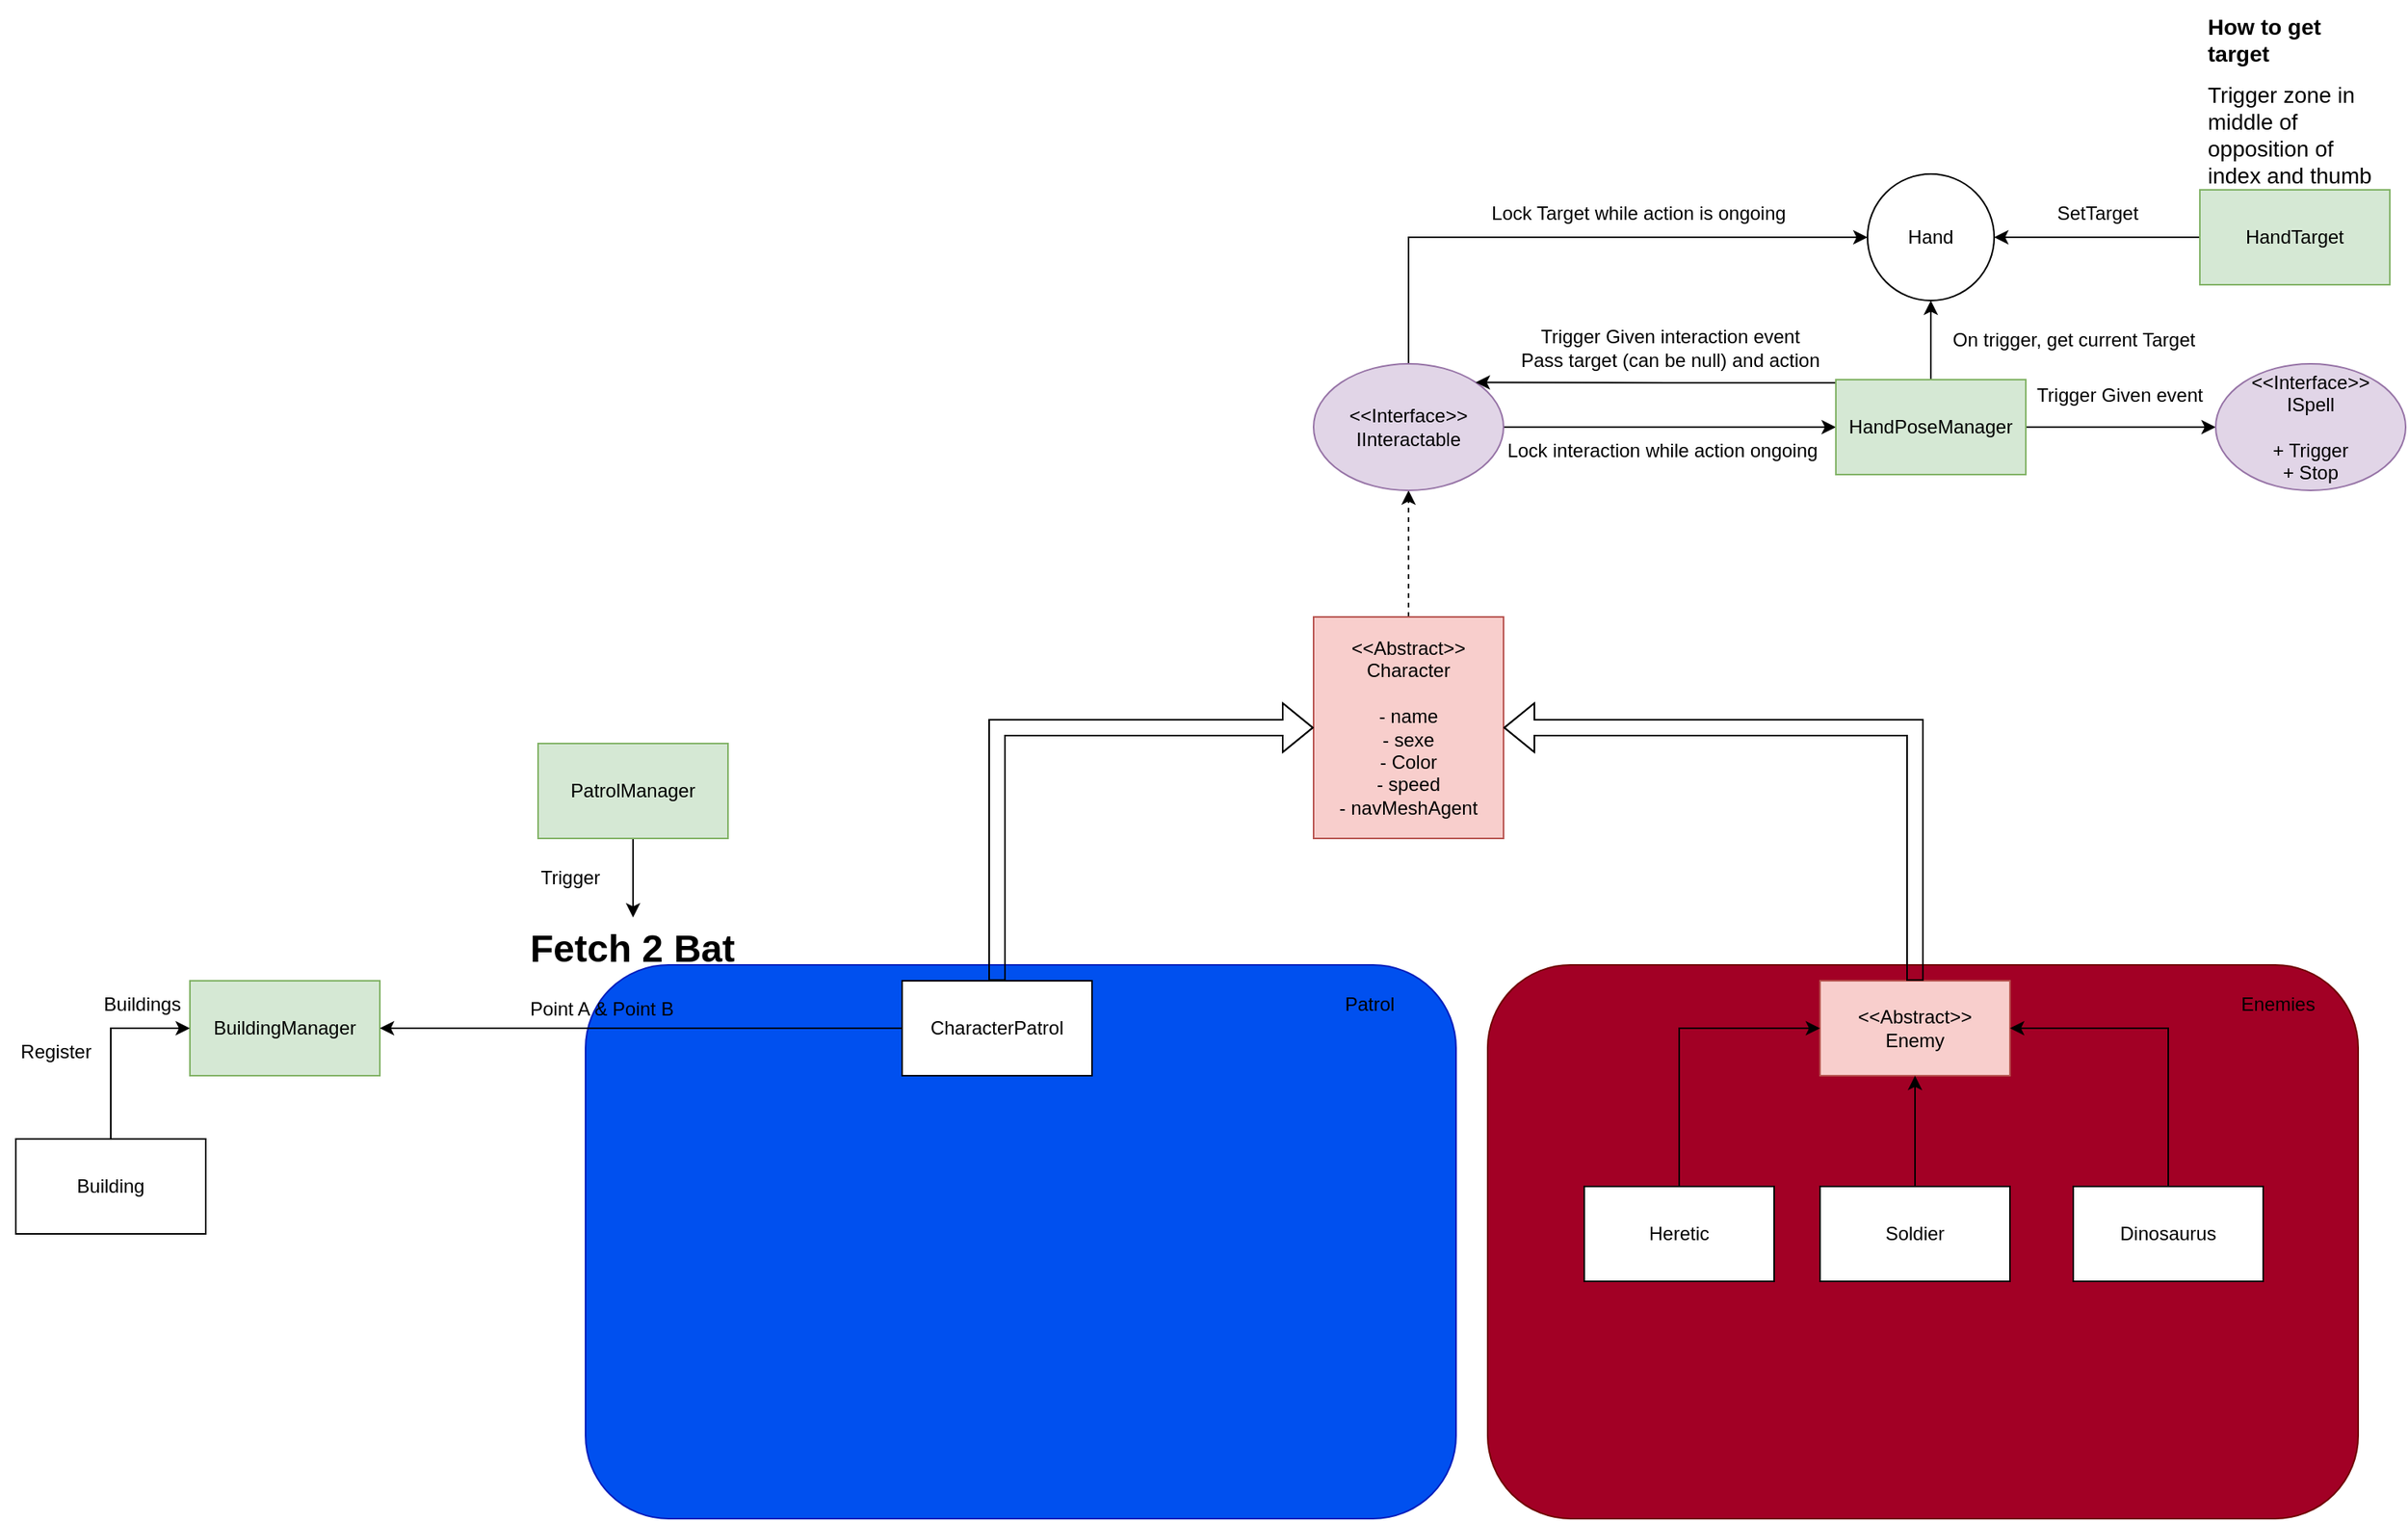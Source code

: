 <mxfile version="23.1.6" type="github">
  <diagram name="Page-1" id="LIlpPFdDfvENEXWfj_1C">
    <mxGraphModel dx="683" dy="1528" grid="1" gridSize="10" guides="1" tooltips="1" connect="1" arrows="1" fold="1" page="1" pageScale="1" pageWidth="827" pageHeight="1169" math="0" shadow="0">
      <root>
        <mxCell id="0" />
        <mxCell id="1" parent="0" />
        <mxCell id="VXe5KcjDZaze5e-VG5NV-1" value="BuildingManager" style="rounded=0;whiteSpace=wrap;html=1;fillColor=#d5e8d4;strokeColor=#82b366;" parent="1" vertex="1">
          <mxGeometry x="360" y="190" width="120" height="60" as="geometry" />
        </mxCell>
        <mxCell id="VXe5KcjDZaze5e-VG5NV-3" style="edgeStyle=orthogonalEdgeStyle;rounded=0;orthogonalLoop=1;jettySize=auto;html=1;entryX=0;entryY=0.5;entryDx=0;entryDy=0;" parent="1" source="VXe5KcjDZaze5e-VG5NV-2" target="VXe5KcjDZaze5e-VG5NV-1" edge="1">
          <mxGeometry relative="1" as="geometry" />
        </mxCell>
        <mxCell id="VXe5KcjDZaze5e-VG5NV-2" value="Building" style="rounded=0;whiteSpace=wrap;html=1;" parent="1" vertex="1">
          <mxGeometry x="250" y="290" width="120" height="60" as="geometry" />
        </mxCell>
        <mxCell id="VXe5KcjDZaze5e-VG5NV-4" value="Register" style="text;html=1;align=center;verticalAlign=middle;resizable=0;points=[];autosize=1;strokeColor=none;fillColor=none;" parent="1" vertex="1">
          <mxGeometry x="240" y="220" width="70" height="30" as="geometry" />
        </mxCell>
        <mxCell id="VXe5KcjDZaze5e-VG5NV-5" value="Buildings" style="text;html=1;align=center;verticalAlign=middle;whiteSpace=wrap;rounded=0;" parent="1" vertex="1">
          <mxGeometry x="300" y="190" width="60" height="30" as="geometry" />
        </mxCell>
        <mxCell id="VXe5KcjDZaze5e-VG5NV-6" value="" style="rounded=1;whiteSpace=wrap;html=1;fillColor=#0050ef;strokeColor=#001DBC;fontColor=#ffffff;" parent="1" vertex="1">
          <mxGeometry x="610" y="180" width="550" height="350" as="geometry" />
        </mxCell>
        <mxCell id="VXe5KcjDZaze5e-VG5NV-7" value="Patrol" style="text;html=1;align=center;verticalAlign=middle;resizable=0;points=[];autosize=1;strokeColor=none;fillColor=none;" parent="1" vertex="1">
          <mxGeometry x="1080" y="190" width="50" height="30" as="geometry" />
        </mxCell>
        <mxCell id="UoYRtUTGC79nocU-Y7vq-10" style="edgeStyle=orthogonalEdgeStyle;rounded=0;orthogonalLoop=1;jettySize=auto;html=1;entryX=0.5;entryY=1;entryDx=0;entryDy=0;dashed=1;" parent="1" source="VXe5KcjDZaze5e-VG5NV-8" target="UoYRtUTGC79nocU-Y7vq-9" edge="1">
          <mxGeometry relative="1" as="geometry" />
        </mxCell>
        <mxCell id="VXe5KcjDZaze5e-VG5NV-8" value="&amp;lt;&amp;lt;Abstract&amp;gt;&amp;gt;&lt;br&gt;Character&lt;br&gt;&lt;br&gt;- name&lt;br&gt;- sexe&lt;br&gt;- Color&lt;br&gt;- speed&lt;br&gt;- navMeshAgent" style="rounded=0;whiteSpace=wrap;html=1;fillColor=#f8cecc;strokeColor=#b85450;" parent="1" vertex="1">
          <mxGeometry x="1070" y="-40" width="120" height="140" as="geometry" />
        </mxCell>
        <mxCell id="VXe5KcjDZaze5e-VG5NV-11" style="edgeStyle=orthogonalEdgeStyle;rounded=0;orthogonalLoop=1;jettySize=auto;html=1;entryX=1;entryY=0.5;entryDx=0;entryDy=0;" parent="1" source="VXe5KcjDZaze5e-VG5NV-9" target="VXe5KcjDZaze5e-VG5NV-1" edge="1">
          <mxGeometry relative="1" as="geometry" />
        </mxCell>
        <mxCell id="VXe5KcjDZaze5e-VG5NV-9" value="CharacterPatrol" style="rounded=0;whiteSpace=wrap;html=1;" parent="1" vertex="1">
          <mxGeometry x="810" y="190" width="120" height="60" as="geometry" />
        </mxCell>
        <mxCell id="VXe5KcjDZaze5e-VG5NV-10" value="&lt;h1&gt;Fetch 2 Bat&lt;/h1&gt;&lt;p&gt;Point A &amp;amp; Point B&lt;/p&gt;" style="text;html=1;spacing=5;spacingTop=-20;whiteSpace=wrap;overflow=hidden;rounded=0;" parent="1" vertex="1">
          <mxGeometry x="570" y="150" width="140" height="70" as="geometry" />
        </mxCell>
        <mxCell id="VXe5KcjDZaze5e-VG5NV-12" value="" style="endArrow=classic;html=1;rounded=0;entryX=0;entryY=0.5;entryDx=0;entryDy=0;shape=flexArrow;" parent="1" source="VXe5KcjDZaze5e-VG5NV-9" target="VXe5KcjDZaze5e-VG5NV-8" edge="1">
          <mxGeometry width="50" height="50" relative="1" as="geometry">
            <mxPoint x="540" y="350" as="sourcePoint" />
            <mxPoint x="590" y="300" as="targetPoint" />
            <Array as="points">
              <mxPoint x="870" y="30" />
            </Array>
          </mxGeometry>
        </mxCell>
        <mxCell id="VXe5KcjDZaze5e-VG5NV-19" style="edgeStyle=orthogonalEdgeStyle;rounded=0;orthogonalLoop=1;jettySize=auto;html=1;" parent="1" source="VXe5KcjDZaze5e-VG5NV-13" target="VXe5KcjDZaze5e-VG5NV-10" edge="1">
          <mxGeometry relative="1" as="geometry" />
        </mxCell>
        <mxCell id="VXe5KcjDZaze5e-VG5NV-13" value="PatrolManager" style="rounded=0;whiteSpace=wrap;html=1;fillColor=#d5e8d4;strokeColor=#82b366;" parent="1" vertex="1">
          <mxGeometry x="580" y="40" width="120" height="60" as="geometry" />
        </mxCell>
        <mxCell id="VXe5KcjDZaze5e-VG5NV-16" value="Trigger" style="text;html=1;align=center;verticalAlign=middle;resizable=0;points=[];autosize=1;strokeColor=none;fillColor=none;" parent="1" vertex="1">
          <mxGeometry x="570" y="110" width="60" height="30" as="geometry" />
        </mxCell>
        <mxCell id="UoYRtUTGC79nocU-Y7vq-1" value="" style="rounded=1;whiteSpace=wrap;html=1;fillColor=#a20025;strokeColor=#6F0000;fontColor=#ffffff;" parent="1" vertex="1">
          <mxGeometry x="1180" y="180" width="550" height="350" as="geometry" />
        </mxCell>
        <mxCell id="UoYRtUTGC79nocU-Y7vq-4" value="Enemies" style="text;html=1;align=center;verticalAlign=middle;resizable=0;points=[];autosize=1;strokeColor=none;fillColor=none;" parent="1" vertex="1">
          <mxGeometry x="1644" y="190" width="70" height="30" as="geometry" />
        </mxCell>
        <mxCell id="UoYRtUTGC79nocU-Y7vq-6" value="&amp;lt;&amp;lt;Abstract&amp;gt;&amp;gt;&lt;br&gt;Enemy" style="rounded=0;whiteSpace=wrap;html=1;fillColor=#f8cecc;strokeColor=#b85450;" parent="1" vertex="1">
          <mxGeometry x="1390" y="190" width="120" height="60" as="geometry" />
        </mxCell>
        <mxCell id="UoYRtUTGC79nocU-Y7vq-7" value="" style="endArrow=classic;html=1;rounded=0;entryX=1;entryY=0.5;entryDx=0;entryDy=0;shape=flexArrow;exitX=0.5;exitY=0;exitDx=0;exitDy=0;" parent="1" source="UoYRtUTGC79nocU-Y7vq-6" target="VXe5KcjDZaze5e-VG5NV-8" edge="1">
          <mxGeometry width="50" height="50" relative="1" as="geometry">
            <mxPoint x="880" y="200" as="sourcePoint" />
            <mxPoint x="1080" y="40" as="targetPoint" />
            <Array as="points">
              <mxPoint x="1450" y="30" />
            </Array>
          </mxGeometry>
        </mxCell>
        <mxCell id="OYaoJ1A2Mkeo8CUBhCfe-4" style="edgeStyle=orthogonalEdgeStyle;rounded=0;orthogonalLoop=1;jettySize=auto;html=1;entryX=0;entryY=0.5;entryDx=0;entryDy=0;" edge="1" parent="1" source="UoYRtUTGC79nocU-Y7vq-9" target="OYaoJ1A2Mkeo8CUBhCfe-6">
          <mxGeometry relative="1" as="geometry">
            <mxPoint x="1400" y="-270" as="targetPoint" />
            <Array as="points">
              <mxPoint x="1130" y="-280" />
            </Array>
          </mxGeometry>
        </mxCell>
        <mxCell id="OYaoJ1A2Mkeo8CUBhCfe-7" style="edgeStyle=orthogonalEdgeStyle;rounded=0;orthogonalLoop=1;jettySize=auto;html=1;entryX=0;entryY=0.5;entryDx=0;entryDy=0;" edge="1" parent="1" source="UoYRtUTGC79nocU-Y7vq-9" target="UoYRtUTGC79nocU-Y7vq-24">
          <mxGeometry relative="1" as="geometry" />
        </mxCell>
        <mxCell id="UoYRtUTGC79nocU-Y7vq-9" value="&amp;lt;&amp;lt;Interface&amp;gt;&amp;gt;&lt;br&gt;IInteractable" style="ellipse;whiteSpace=wrap;html=1;fillColor=#e1d5e7;strokeColor=#9673a6;" parent="1" vertex="1">
          <mxGeometry x="1070" y="-200" width="120" height="80" as="geometry" />
        </mxCell>
        <mxCell id="UoYRtUTGC79nocU-Y7vq-14" style="edgeStyle=orthogonalEdgeStyle;rounded=0;orthogonalLoop=1;jettySize=auto;html=1;entryX=0;entryY=0.5;entryDx=0;entryDy=0;" parent="1" source="UoYRtUTGC79nocU-Y7vq-11" target="UoYRtUTGC79nocU-Y7vq-6" edge="1">
          <mxGeometry relative="1" as="geometry">
            <Array as="points">
              <mxPoint x="1301" y="220" />
            </Array>
          </mxGeometry>
        </mxCell>
        <mxCell id="UoYRtUTGC79nocU-Y7vq-11" value="Heretic" style="rounded=0;whiteSpace=wrap;html=1;" parent="1" vertex="1">
          <mxGeometry x="1241" y="320" width="120" height="60" as="geometry" />
        </mxCell>
        <mxCell id="UoYRtUTGC79nocU-Y7vq-15" style="edgeStyle=orthogonalEdgeStyle;rounded=0;orthogonalLoop=1;jettySize=auto;html=1;" parent="1" source="UoYRtUTGC79nocU-Y7vq-12" target="UoYRtUTGC79nocU-Y7vq-6" edge="1">
          <mxGeometry relative="1" as="geometry" />
        </mxCell>
        <mxCell id="UoYRtUTGC79nocU-Y7vq-12" value="Soldier" style="rounded=0;whiteSpace=wrap;html=1;" parent="1" vertex="1">
          <mxGeometry x="1390" y="320" width="120" height="60" as="geometry" />
        </mxCell>
        <mxCell id="UoYRtUTGC79nocU-Y7vq-16" style="edgeStyle=orthogonalEdgeStyle;rounded=0;orthogonalLoop=1;jettySize=auto;html=1;entryX=1;entryY=0.5;entryDx=0;entryDy=0;" parent="1" source="UoYRtUTGC79nocU-Y7vq-13" target="UoYRtUTGC79nocU-Y7vq-6" edge="1">
          <mxGeometry relative="1" as="geometry">
            <Array as="points">
              <mxPoint x="1610" y="220" />
            </Array>
          </mxGeometry>
        </mxCell>
        <mxCell id="UoYRtUTGC79nocU-Y7vq-13" value="Dinosaurus" style="rounded=0;whiteSpace=wrap;html=1;" parent="1" vertex="1">
          <mxGeometry x="1550" y="320" width="120" height="60" as="geometry" />
        </mxCell>
        <mxCell id="UoYRtUTGC79nocU-Y7vq-28" style="edgeStyle=orthogonalEdgeStyle;rounded=0;orthogonalLoop=1;jettySize=auto;html=1;entryX=1;entryY=0;entryDx=0;entryDy=0;exitX=0;exitY=0;exitDx=0;exitDy=0;" parent="1" source="UoYRtUTGC79nocU-Y7vq-24" target="UoYRtUTGC79nocU-Y7vq-9" edge="1">
          <mxGeometry relative="1" as="geometry">
            <Array as="points">
              <mxPoint x="1400" y="-188" />
              <mxPoint x="1295" y="-188" />
            </Array>
          </mxGeometry>
        </mxCell>
        <mxCell id="UoYRtUTGC79nocU-Y7vq-30" style="edgeStyle=orthogonalEdgeStyle;rounded=0;orthogonalLoop=1;jettySize=auto;html=1;entryX=0.5;entryY=1;entryDx=0;entryDy=0;" parent="1" source="UoYRtUTGC79nocU-Y7vq-24" edge="1">
          <mxGeometry relative="1" as="geometry">
            <mxPoint x="1460" y="-240" as="targetPoint" />
          </mxGeometry>
        </mxCell>
        <mxCell id="OYaoJ1A2Mkeo8CUBhCfe-2" style="edgeStyle=orthogonalEdgeStyle;rounded=0;orthogonalLoop=1;jettySize=auto;html=1;entryX=0;entryY=0.5;entryDx=0;entryDy=0;" edge="1" parent="1" source="UoYRtUTGC79nocU-Y7vq-24" target="OYaoJ1A2Mkeo8CUBhCfe-1">
          <mxGeometry relative="1" as="geometry" />
        </mxCell>
        <mxCell id="UoYRtUTGC79nocU-Y7vq-24" value="HandPoseManager" style="rounded=0;whiteSpace=wrap;html=1;fillColor=#d5e8d4;strokeColor=#82b366;" parent="1" vertex="1">
          <mxGeometry x="1400" y="-190" width="120" height="60" as="geometry" />
        </mxCell>
        <mxCell id="UoYRtUTGC79nocU-Y7vq-26" value="Trigger Given interaction event&lt;br&gt;Pass target (can be null) and action" style="text;html=1;align=center;verticalAlign=middle;resizable=0;points=[];autosize=1;strokeColor=none;fillColor=none;" parent="1" vertex="1">
          <mxGeometry x="1190" y="-230" width="210" height="40" as="geometry" />
        </mxCell>
        <mxCell id="UoYRtUTGC79nocU-Y7vq-31" value="On trigger, get current Target" style="text;html=1;align=center;verticalAlign=middle;resizable=0;points=[];autosize=1;strokeColor=none;fillColor=none;" parent="1" vertex="1">
          <mxGeometry x="1460" y="-230" width="180" height="30" as="geometry" />
        </mxCell>
        <mxCell id="UoYRtUTGC79nocU-Y7vq-33" style="edgeStyle=orthogonalEdgeStyle;rounded=0;orthogonalLoop=1;jettySize=auto;html=1;entryX=1;entryY=0.5;entryDx=0;entryDy=0;" parent="1" source="UoYRtUTGC79nocU-Y7vq-32" target="OYaoJ1A2Mkeo8CUBhCfe-6" edge="1">
          <mxGeometry relative="1" as="geometry">
            <mxPoint x="1520" y="-270" as="targetPoint" />
          </mxGeometry>
        </mxCell>
        <mxCell id="UoYRtUTGC79nocU-Y7vq-32" value="HandTarget" style="rounded=0;whiteSpace=wrap;html=1;fillColor=#d5e8d4;strokeColor=#82b366;" parent="1" vertex="1">
          <mxGeometry x="1630" y="-310" width="120" height="60" as="geometry" />
        </mxCell>
        <mxCell id="UoYRtUTGC79nocU-Y7vq-34" value="SetTarget" style="text;html=1;align=center;verticalAlign=middle;resizable=0;points=[];autosize=1;strokeColor=none;fillColor=none;" parent="1" vertex="1">
          <mxGeometry x="1530" y="-310" width="70" height="30" as="geometry" />
        </mxCell>
        <mxCell id="UoYRtUTGC79nocU-Y7vq-35" value="&lt;h1 style=&quot;font-size: 14px;&quot;&gt;&lt;font style=&quot;font-size: 14px;&quot;&gt;How to get target&lt;/font&gt;&lt;/h1&gt;&lt;div style=&quot;font-size: 14px;&quot;&gt;&lt;font style=&quot;font-size: 14px;&quot;&gt;Trigger zone in middle of opposition of index and thumb&lt;/font&gt;&lt;/div&gt;" style="text;html=1;spacing=5;spacingTop=-20;whiteSpace=wrap;overflow=hidden;rounded=0;" parent="1" vertex="1">
          <mxGeometry x="1630" y="-420" width="120" height="110" as="geometry" />
        </mxCell>
        <mxCell id="OYaoJ1A2Mkeo8CUBhCfe-1" value="&amp;lt;&amp;lt;Interface&amp;gt;&amp;gt;&lt;br&gt;ISpell&lt;br&gt;&lt;br&gt;+ Trigger&lt;br&gt;+ Stop" style="ellipse;whiteSpace=wrap;html=1;fillColor=#e1d5e7;strokeColor=#9673a6;" vertex="1" parent="1">
          <mxGeometry x="1640" y="-200" width="120" height="80" as="geometry" />
        </mxCell>
        <mxCell id="OYaoJ1A2Mkeo8CUBhCfe-3" value="Trigger Given event" style="text;html=1;align=center;verticalAlign=middle;resizable=0;points=[];autosize=1;strokeColor=none;fillColor=none;" vertex="1" parent="1">
          <mxGeometry x="1514" y="-195" width="130" height="30" as="geometry" />
        </mxCell>
        <mxCell id="OYaoJ1A2Mkeo8CUBhCfe-5" value="Lock Target while action is ongoing" style="text;html=1;align=center;verticalAlign=middle;resizable=0;points=[];autosize=1;strokeColor=none;fillColor=none;" vertex="1" parent="1">
          <mxGeometry x="1170" y="-310" width="210" height="30" as="geometry" />
        </mxCell>
        <mxCell id="OYaoJ1A2Mkeo8CUBhCfe-6" value="Hand" style="ellipse;whiteSpace=wrap;html=1;aspect=fixed;" vertex="1" parent="1">
          <mxGeometry x="1420" y="-320" width="80" height="80" as="geometry" />
        </mxCell>
        <mxCell id="OYaoJ1A2Mkeo8CUBhCfe-8" value="Lock interaction while action ongoing" style="text;html=1;align=center;verticalAlign=middle;resizable=0;points=[];autosize=1;strokeColor=none;fillColor=none;" vertex="1" parent="1">
          <mxGeometry x="1180" y="-160" width="220" height="30" as="geometry" />
        </mxCell>
      </root>
    </mxGraphModel>
  </diagram>
</mxfile>
